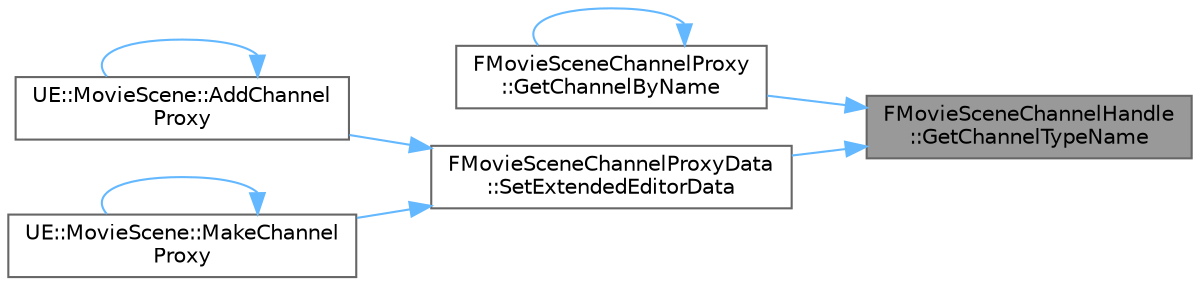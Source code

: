 digraph "FMovieSceneChannelHandle::GetChannelTypeName"
{
 // INTERACTIVE_SVG=YES
 // LATEX_PDF_SIZE
  bgcolor="transparent";
  edge [fontname=Helvetica,fontsize=10,labelfontname=Helvetica,labelfontsize=10];
  node [fontname=Helvetica,fontsize=10,shape=box,height=0.2,width=0.4];
  rankdir="RL";
  Node1 [id="Node000001",label="FMovieSceneChannelHandle\l::GetChannelTypeName",height=0.2,width=0.4,color="gray40", fillcolor="grey60", style="filled", fontcolor="black",tooltip="Access this channel's type identifier."];
  Node1 -> Node2 [id="edge1_Node000001_Node000002",dir="back",color="steelblue1",style="solid",tooltip=" "];
  Node2 [id="Node000002",label="FMovieSceneChannelProxy\l::GetChannelByName",height=0.2,width=0.4,color="grey40", fillcolor="white", style="filled",URL="$dd/d5f/structFMovieSceneChannelProxy.html#a91b24cab8558e87e2475f42c79a5f179",tooltip="Get the channel with the specified name, assuming it is of a given type."];
  Node2 -> Node2 [id="edge2_Node000002_Node000002",dir="back",color="steelblue1",style="solid",tooltip=" "];
  Node1 -> Node3 [id="edge3_Node000001_Node000003",dir="back",color="steelblue1",style="solid",tooltip=" "];
  Node3 [id="Node000003",label="FMovieSceneChannelProxyData\l::SetExtendedEditorData",height=0.2,width=0.4,color="grey40", fillcolor="white", style="filled",URL="$de/d10/structFMovieSceneChannelProxyData.html#a30fd0addedde5e5cac3264ef6b9fbf39",tooltip=" "];
  Node3 -> Node4 [id="edge4_Node000003_Node000004",dir="back",color="steelblue1",style="solid",tooltip=" "];
  Node4 [id="Node000004",label="UE::MovieScene::AddChannel\lProxy",height=0.2,width=0.4,color="grey40", fillcolor="white", style="filled",URL="$d1/dd1/namespaceUE_1_1MovieScene.html#a62949d3f3cf1782fee68548822d3b367",tooltip="Utility function for adding a possibly-overriden channel into a channel proxy, with some specific ext..."];
  Node4 -> Node4 [id="edge5_Node000004_Node000004",dir="back",color="steelblue1",style="solid",tooltip=" "];
  Node3 -> Node5 [id="edge6_Node000003_Node000005",dir="back",color="steelblue1",style="solid",tooltip=" "];
  Node5 [id="Node000005",label="UE::MovieScene::MakeChannel\lProxy",height=0.2,width=0.4,color="grey40", fillcolor="white", style="filled",URL="$d1/dd1/namespaceUE_1_1MovieScene.html#acd3e1bf6e13b28f10da2bb9560f7523c",tooltip="Utility function for making a channel proxy with one channel that is maybe overriden by another chann..."];
  Node5 -> Node5 [id="edge7_Node000005_Node000005",dir="back",color="steelblue1",style="solid",tooltip=" "];
}
